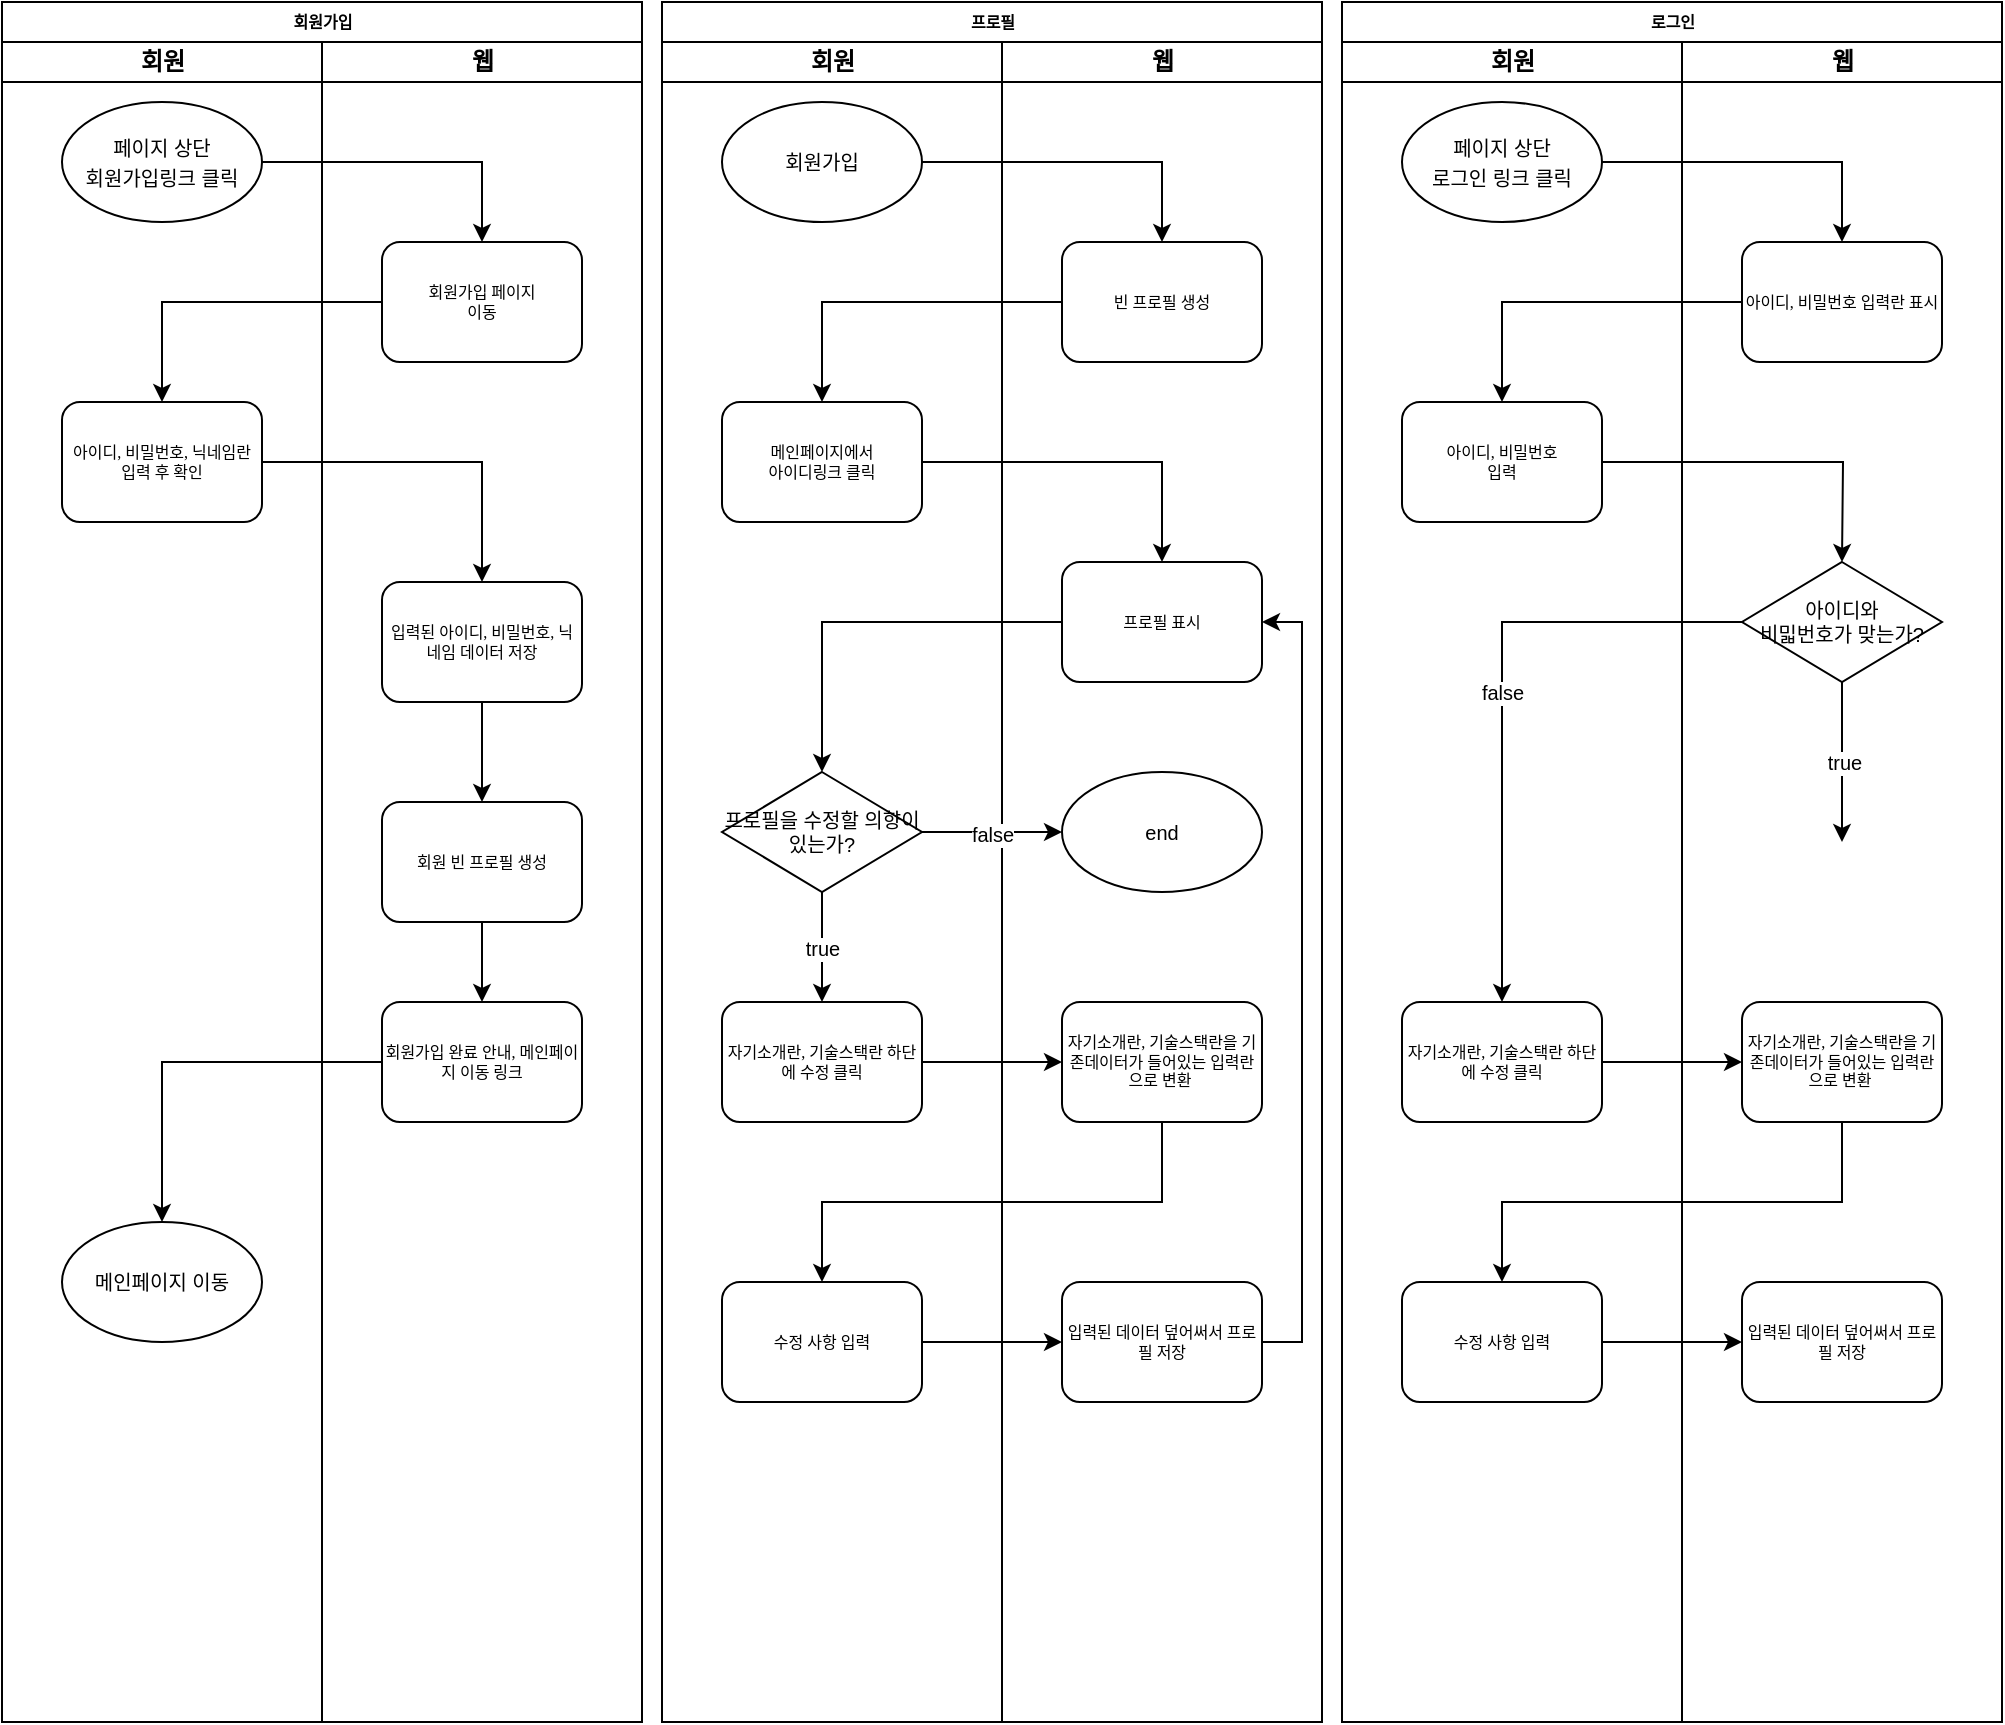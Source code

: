 <mxfile version="17.2.4" type="github">
  <diagram name="Page-1" id="74e2e168-ea6b-b213-b513-2b3c1d86103e">
    <mxGraphModel dx="1955" dy="934" grid="1" gridSize="10" guides="1" tooltips="1" connect="1" arrows="1" fold="1" page="1" pageScale="1" pageWidth="1100" pageHeight="850" background="none" math="0" shadow="0">
      <root>
        <mxCell id="0" />
        <mxCell id="1" parent="0" />
        <mxCell id="77e6c97f196da883-1" value="회원가입" style="swimlane;html=1;childLayout=stackLayout;startSize=20;rounded=0;shadow=0;labelBackgroundColor=none;strokeWidth=1;fontFamily=Verdana;fontSize=8;align=center;" parent="1" vertex="1">
          <mxGeometry x="70" y="40" width="320" height="860" as="geometry" />
        </mxCell>
        <mxCell id="77e6c97f196da883-2" value="회원" style="swimlane;html=1;startSize=20;" parent="77e6c97f196da883-1" vertex="1">
          <mxGeometry y="20" width="160" height="840" as="geometry" />
        </mxCell>
        <mxCell id="pz1s1jrqG1b7pEJfz0OD-1" value="&lt;font style=&quot;font-size: 10px&quot;&gt;페이지 상단&lt;br&gt;회원가입링크 클릭&lt;/font&gt;" style="ellipse;whiteSpace=wrap;html=1;" vertex="1" parent="77e6c97f196da883-2">
          <mxGeometry x="30" y="30" width="100" height="60" as="geometry" />
        </mxCell>
        <mxCell id="pz1s1jrqG1b7pEJfz0OD-4" value="아이디, 비밀번호, 닉네임란 입력 후 확인" style="rounded=1;whiteSpace=wrap;html=1;shadow=0;labelBackgroundColor=none;strokeWidth=1;fontFamily=Verdana;fontSize=8;align=center;" vertex="1" parent="77e6c97f196da883-2">
          <mxGeometry x="30" y="180" width="100" height="60" as="geometry" />
        </mxCell>
        <mxCell id="pz1s1jrqG1b7pEJfz0OD-8" value="메인페이지 이동" style="ellipse;whiteSpace=wrap;html=1;fontSize=10;" vertex="1" parent="77e6c97f196da883-2">
          <mxGeometry x="30" y="590" width="100" height="60" as="geometry" />
        </mxCell>
        <mxCell id="77e6c97f196da883-3" value="웹" style="swimlane;html=1;startSize=20;" parent="77e6c97f196da883-1" vertex="1">
          <mxGeometry x="160" y="20" width="160" height="840" as="geometry" />
        </mxCell>
        <mxCell id="77e6c97f196da883-10" value="회원가입 페이지&lt;br&gt;이동" style="rounded=1;whiteSpace=wrap;html=1;shadow=0;labelBackgroundColor=none;strokeWidth=1;fontFamily=Verdana;fontSize=8;align=center;" parent="77e6c97f196da883-3" vertex="1">
          <mxGeometry x="30" y="100" width="100" height="60" as="geometry" />
        </mxCell>
        <mxCell id="pz1s1jrqG1b7pEJfz0OD-126" style="edgeStyle=orthogonalEdgeStyle;rounded=0;orthogonalLoop=1;jettySize=auto;html=1;exitX=0.5;exitY=1;exitDx=0;exitDy=0;entryX=0.5;entryY=0;entryDx=0;entryDy=0;fontSize=10;" edge="1" parent="77e6c97f196da883-3" source="pz1s1jrqG1b7pEJfz0OD-5" target="pz1s1jrqG1b7pEJfz0OD-13">
          <mxGeometry relative="1" as="geometry" />
        </mxCell>
        <mxCell id="pz1s1jrqG1b7pEJfz0OD-5" value="입력된 아이디, 비밀번호, 닉네임 데이터 저장" style="rounded=1;whiteSpace=wrap;html=1;shadow=0;labelBackgroundColor=none;strokeWidth=1;fontFamily=Verdana;fontSize=8;align=center;" vertex="1" parent="77e6c97f196da883-3">
          <mxGeometry x="30" y="270" width="100" height="60" as="geometry" />
        </mxCell>
        <mxCell id="pz1s1jrqG1b7pEJfz0OD-6" value="회원가입 완료 안내, 메인페이지 이동 링크" style="rounded=1;whiteSpace=wrap;html=1;shadow=0;labelBackgroundColor=none;strokeWidth=1;fontFamily=Verdana;fontSize=8;align=center;" vertex="1" parent="77e6c97f196da883-3">
          <mxGeometry x="30" y="480" width="100" height="60" as="geometry" />
        </mxCell>
        <mxCell id="pz1s1jrqG1b7pEJfz0OD-127" style="edgeStyle=orthogonalEdgeStyle;rounded=0;orthogonalLoop=1;jettySize=auto;html=1;exitX=0.5;exitY=1;exitDx=0;exitDy=0;entryX=0.5;entryY=0;entryDx=0;entryDy=0;fontSize=10;" edge="1" parent="77e6c97f196da883-3" source="pz1s1jrqG1b7pEJfz0OD-13" target="pz1s1jrqG1b7pEJfz0OD-6">
          <mxGeometry relative="1" as="geometry" />
        </mxCell>
        <mxCell id="pz1s1jrqG1b7pEJfz0OD-13" value="회원 빈 프로필 생성" style="rounded=1;whiteSpace=wrap;html=1;shadow=0;labelBackgroundColor=none;strokeWidth=1;fontFamily=Verdana;fontSize=8;align=center;" vertex="1" parent="77e6c97f196da883-3">
          <mxGeometry x="30" y="380" width="100" height="60" as="geometry" />
        </mxCell>
        <mxCell id="pz1s1jrqG1b7pEJfz0OD-123" style="edgeStyle=orthogonalEdgeStyle;rounded=0;orthogonalLoop=1;jettySize=auto;html=1;exitX=1;exitY=0.5;exitDx=0;exitDy=0;entryX=0.5;entryY=0;entryDx=0;entryDy=0;fontSize=10;" edge="1" parent="77e6c97f196da883-1" source="pz1s1jrqG1b7pEJfz0OD-1" target="77e6c97f196da883-10">
          <mxGeometry relative="1" as="geometry" />
        </mxCell>
        <mxCell id="pz1s1jrqG1b7pEJfz0OD-124" style="edgeStyle=orthogonalEdgeStyle;rounded=0;orthogonalLoop=1;jettySize=auto;html=1;exitX=0;exitY=0.5;exitDx=0;exitDy=0;entryX=0.5;entryY=0;entryDx=0;entryDy=0;fontSize=10;" edge="1" parent="77e6c97f196da883-1" source="77e6c97f196da883-10" target="pz1s1jrqG1b7pEJfz0OD-4">
          <mxGeometry relative="1" as="geometry" />
        </mxCell>
        <mxCell id="pz1s1jrqG1b7pEJfz0OD-125" style="edgeStyle=orthogonalEdgeStyle;rounded=0;orthogonalLoop=1;jettySize=auto;html=1;exitX=1;exitY=0.5;exitDx=0;exitDy=0;entryX=0.5;entryY=0;entryDx=0;entryDy=0;fontSize=10;" edge="1" parent="77e6c97f196da883-1" source="pz1s1jrqG1b7pEJfz0OD-4" target="pz1s1jrqG1b7pEJfz0OD-5">
          <mxGeometry relative="1" as="geometry" />
        </mxCell>
        <mxCell id="pz1s1jrqG1b7pEJfz0OD-128" style="edgeStyle=orthogonalEdgeStyle;rounded=0;orthogonalLoop=1;jettySize=auto;html=1;exitX=0;exitY=0.5;exitDx=0;exitDy=0;entryX=0.5;entryY=0;entryDx=0;entryDy=0;fontSize=10;" edge="1" parent="77e6c97f196da883-1" source="pz1s1jrqG1b7pEJfz0OD-6" target="pz1s1jrqG1b7pEJfz0OD-8">
          <mxGeometry relative="1" as="geometry" />
        </mxCell>
        <mxCell id="pz1s1jrqG1b7pEJfz0OD-14" value="프로필" style="swimlane;html=1;childLayout=stackLayout;startSize=20;rounded=0;shadow=0;labelBackgroundColor=none;strokeWidth=1;fontFamily=Verdana;fontSize=8;align=center;" vertex="1" parent="1">
          <mxGeometry x="400" y="40" width="330" height="860" as="geometry" />
        </mxCell>
        <mxCell id="pz1s1jrqG1b7pEJfz0OD-15" value="회원" style="swimlane;html=1;startSize=20;" vertex="1" parent="pz1s1jrqG1b7pEJfz0OD-14">
          <mxGeometry y="20" width="170" height="840" as="geometry" />
        </mxCell>
        <mxCell id="pz1s1jrqG1b7pEJfz0OD-16" value="&lt;span style=&quot;font-size: 10px&quot;&gt;회원가입&lt;/span&gt;" style="ellipse;whiteSpace=wrap;html=1;" vertex="1" parent="pz1s1jrqG1b7pEJfz0OD-15">
          <mxGeometry x="30" y="30" width="100" height="60" as="geometry" />
        </mxCell>
        <mxCell id="pz1s1jrqG1b7pEJfz0OD-21" value="메인페이지에서&lt;br&gt;아이디링크 클릭" style="rounded=1;whiteSpace=wrap;html=1;shadow=0;labelBackgroundColor=none;strokeWidth=1;fontFamily=Verdana;fontSize=8;align=center;" vertex="1" parent="pz1s1jrqG1b7pEJfz0OD-15">
          <mxGeometry x="30" y="180" width="100" height="60" as="geometry" />
        </mxCell>
        <mxCell id="pz1s1jrqG1b7pEJfz0OD-22" value="자기소개란, 기술스택란 하단에 수정 클릭" style="rounded=1;whiteSpace=wrap;html=1;shadow=0;labelBackgroundColor=none;strokeWidth=1;fontFamily=Verdana;fontSize=8;align=center;" vertex="1" parent="pz1s1jrqG1b7pEJfz0OD-15">
          <mxGeometry x="30" y="480" width="100" height="60" as="geometry" />
        </mxCell>
        <mxCell id="pz1s1jrqG1b7pEJfz0OD-29" value="수정 사항 입력" style="rounded=1;whiteSpace=wrap;html=1;shadow=0;labelBackgroundColor=none;strokeWidth=1;fontFamily=Verdana;fontSize=8;align=center;" vertex="1" parent="pz1s1jrqG1b7pEJfz0OD-15">
          <mxGeometry x="30" y="620" width="100" height="60" as="geometry" />
        </mxCell>
        <mxCell id="pz1s1jrqG1b7pEJfz0OD-116" value="true" style="edgeStyle=orthogonalEdgeStyle;rounded=0;orthogonalLoop=1;jettySize=auto;html=1;exitX=0.5;exitY=1;exitDx=0;exitDy=0;entryX=0.5;entryY=0;entryDx=0;entryDy=0;fontSize=10;" edge="1" parent="pz1s1jrqG1b7pEJfz0OD-15" source="pz1s1jrqG1b7pEJfz0OD-110" target="pz1s1jrqG1b7pEJfz0OD-22">
          <mxGeometry relative="1" as="geometry" />
        </mxCell>
        <mxCell id="pz1s1jrqG1b7pEJfz0OD-110" value="프로필을 수정할 의향이 있는가?" style="rhombus;whiteSpace=wrap;html=1;fontSize=10;" vertex="1" parent="pz1s1jrqG1b7pEJfz0OD-15">
          <mxGeometry x="30" y="365" width="100" height="60" as="geometry" />
        </mxCell>
        <mxCell id="pz1s1jrqG1b7pEJfz0OD-19" value="웹" style="swimlane;html=1;startSize=20;" vertex="1" parent="pz1s1jrqG1b7pEJfz0OD-14">
          <mxGeometry x="170" y="20" width="160" height="840" as="geometry">
            <mxRectangle x="160" y="20" width="30" height="730" as="alternateBounds" />
          </mxGeometry>
        </mxCell>
        <mxCell id="pz1s1jrqG1b7pEJfz0OD-20" value="빈 프로필 생성" style="rounded=1;whiteSpace=wrap;html=1;shadow=0;labelBackgroundColor=none;strokeWidth=1;fontFamily=Verdana;fontSize=8;align=center;" vertex="1" parent="pz1s1jrqG1b7pEJfz0OD-19">
          <mxGeometry x="30" y="100" width="100" height="60" as="geometry" />
        </mxCell>
        <mxCell id="pz1s1jrqG1b7pEJfz0OD-23" value="프로필 표시" style="rounded=1;whiteSpace=wrap;html=1;shadow=0;labelBackgroundColor=none;strokeWidth=1;fontFamily=Verdana;fontSize=8;align=center;" vertex="1" parent="pz1s1jrqG1b7pEJfz0OD-19">
          <mxGeometry x="30" y="260" width="100" height="60" as="geometry" />
        </mxCell>
        <mxCell id="pz1s1jrqG1b7pEJfz0OD-28" value="자기소개란, 기술스택란을 기존데이터가 들어있는 입력란으로 변환&amp;nbsp;" style="rounded=1;whiteSpace=wrap;html=1;shadow=0;labelBackgroundColor=none;strokeWidth=1;fontFamily=Verdana;fontSize=8;align=center;" vertex="1" parent="pz1s1jrqG1b7pEJfz0OD-19">
          <mxGeometry x="30" y="480" width="100" height="60" as="geometry" />
        </mxCell>
        <mxCell id="pz1s1jrqG1b7pEJfz0OD-121" style="edgeStyle=orthogonalEdgeStyle;rounded=0;orthogonalLoop=1;jettySize=auto;html=1;exitX=1;exitY=0.5;exitDx=0;exitDy=0;entryX=1;entryY=0.5;entryDx=0;entryDy=0;fontSize=10;" edge="1" parent="pz1s1jrqG1b7pEJfz0OD-19" source="pz1s1jrqG1b7pEJfz0OD-31" target="pz1s1jrqG1b7pEJfz0OD-23">
          <mxGeometry relative="1" as="geometry" />
        </mxCell>
        <mxCell id="pz1s1jrqG1b7pEJfz0OD-31" value="입력된 데이터 덮어써서 프로필 저장" style="rounded=1;whiteSpace=wrap;html=1;shadow=0;labelBackgroundColor=none;strokeWidth=1;fontFamily=Verdana;fontSize=8;align=center;" vertex="1" parent="pz1s1jrqG1b7pEJfz0OD-19">
          <mxGeometry x="30" y="620" width="100" height="60" as="geometry" />
        </mxCell>
        <mxCell id="pz1s1jrqG1b7pEJfz0OD-151" value="end" style="ellipse;whiteSpace=wrap;html=1;fontSize=10;" vertex="1" parent="pz1s1jrqG1b7pEJfz0OD-19">
          <mxGeometry x="30" y="365" width="100" height="60" as="geometry" />
        </mxCell>
        <mxCell id="pz1s1jrqG1b7pEJfz0OD-112" style="edgeStyle=orthogonalEdgeStyle;rounded=0;orthogonalLoop=1;jettySize=auto;html=1;exitX=1;exitY=0.5;exitDx=0;exitDy=0;entryX=0.5;entryY=0;entryDx=0;entryDy=0;fontSize=10;" edge="1" parent="pz1s1jrqG1b7pEJfz0OD-14" source="pz1s1jrqG1b7pEJfz0OD-16" target="pz1s1jrqG1b7pEJfz0OD-20">
          <mxGeometry relative="1" as="geometry" />
        </mxCell>
        <mxCell id="pz1s1jrqG1b7pEJfz0OD-113" style="edgeStyle=orthogonalEdgeStyle;rounded=0;orthogonalLoop=1;jettySize=auto;html=1;exitX=0;exitY=0.5;exitDx=0;exitDy=0;entryX=0.5;entryY=0;entryDx=0;entryDy=0;fontSize=10;" edge="1" parent="pz1s1jrqG1b7pEJfz0OD-14" source="pz1s1jrqG1b7pEJfz0OD-20" target="pz1s1jrqG1b7pEJfz0OD-21">
          <mxGeometry relative="1" as="geometry" />
        </mxCell>
        <mxCell id="pz1s1jrqG1b7pEJfz0OD-114" style="edgeStyle=orthogonalEdgeStyle;rounded=0;orthogonalLoop=1;jettySize=auto;html=1;exitX=1;exitY=0.5;exitDx=0;exitDy=0;entryX=0.5;entryY=0;entryDx=0;entryDy=0;fontSize=10;" edge="1" parent="pz1s1jrqG1b7pEJfz0OD-14" source="pz1s1jrqG1b7pEJfz0OD-21" target="pz1s1jrqG1b7pEJfz0OD-23">
          <mxGeometry relative="1" as="geometry" />
        </mxCell>
        <mxCell id="pz1s1jrqG1b7pEJfz0OD-115" style="edgeStyle=orthogonalEdgeStyle;rounded=0;orthogonalLoop=1;jettySize=auto;html=1;exitX=0;exitY=0.5;exitDx=0;exitDy=0;entryX=0.5;entryY=0;entryDx=0;entryDy=0;fontSize=10;" edge="1" parent="pz1s1jrqG1b7pEJfz0OD-14" source="pz1s1jrqG1b7pEJfz0OD-23" target="pz1s1jrqG1b7pEJfz0OD-110">
          <mxGeometry relative="1" as="geometry" />
        </mxCell>
        <mxCell id="pz1s1jrqG1b7pEJfz0OD-117" style="edgeStyle=orthogonalEdgeStyle;rounded=0;orthogonalLoop=1;jettySize=auto;html=1;exitX=1;exitY=0.5;exitDx=0;exitDy=0;entryX=0;entryY=0.5;entryDx=0;entryDy=0;fontSize=10;" edge="1" parent="pz1s1jrqG1b7pEJfz0OD-14" source="pz1s1jrqG1b7pEJfz0OD-22" target="pz1s1jrqG1b7pEJfz0OD-28">
          <mxGeometry relative="1" as="geometry" />
        </mxCell>
        <mxCell id="pz1s1jrqG1b7pEJfz0OD-118" style="edgeStyle=orthogonalEdgeStyle;rounded=0;orthogonalLoop=1;jettySize=auto;html=1;exitX=0.5;exitY=1;exitDx=0;exitDy=0;entryX=0.5;entryY=0;entryDx=0;entryDy=0;fontSize=10;" edge="1" parent="pz1s1jrqG1b7pEJfz0OD-14" source="pz1s1jrqG1b7pEJfz0OD-28" target="pz1s1jrqG1b7pEJfz0OD-29">
          <mxGeometry relative="1" as="geometry" />
        </mxCell>
        <mxCell id="pz1s1jrqG1b7pEJfz0OD-119" style="edgeStyle=orthogonalEdgeStyle;rounded=0;orthogonalLoop=1;jettySize=auto;html=1;exitX=1;exitY=0.5;exitDx=0;exitDy=0;entryX=0;entryY=0.5;entryDx=0;entryDy=0;fontSize=10;" edge="1" parent="pz1s1jrqG1b7pEJfz0OD-14" source="pz1s1jrqG1b7pEJfz0OD-29" target="pz1s1jrqG1b7pEJfz0OD-31">
          <mxGeometry relative="1" as="geometry" />
        </mxCell>
        <mxCell id="pz1s1jrqG1b7pEJfz0OD-122" value="false" style="edgeStyle=orthogonalEdgeStyle;rounded=0;orthogonalLoop=1;jettySize=auto;html=1;exitX=1;exitY=0.5;exitDx=0;exitDy=0;fontSize=10;" edge="1" parent="pz1s1jrqG1b7pEJfz0OD-14" source="pz1s1jrqG1b7pEJfz0OD-110">
          <mxGeometry relative="1" as="geometry">
            <mxPoint x="200" y="415" as="targetPoint" />
          </mxGeometry>
        </mxCell>
        <mxCell id="pz1s1jrqG1b7pEJfz0OD-129" value="로그인" style="swimlane;html=1;childLayout=stackLayout;startSize=20;rounded=0;shadow=0;labelBackgroundColor=none;strokeWidth=1;fontFamily=Verdana;fontSize=8;align=center;" vertex="1" parent="1">
          <mxGeometry x="740" y="40" width="330" height="860" as="geometry" />
        </mxCell>
        <mxCell id="pz1s1jrqG1b7pEJfz0OD-130" value="회원" style="swimlane;html=1;startSize=20;" vertex="1" parent="pz1s1jrqG1b7pEJfz0OD-129">
          <mxGeometry y="20" width="170" height="840" as="geometry" />
        </mxCell>
        <mxCell id="pz1s1jrqG1b7pEJfz0OD-131" value="&lt;span style=&quot;font-size: 10px&quot;&gt;페이지 상단&lt;br&gt;로그인 링크 클릭&lt;/span&gt;" style="ellipse;whiteSpace=wrap;html=1;" vertex="1" parent="pz1s1jrqG1b7pEJfz0OD-130">
          <mxGeometry x="30" y="30" width="100" height="60" as="geometry" />
        </mxCell>
        <mxCell id="pz1s1jrqG1b7pEJfz0OD-132" value="아이디, 비밀번호&lt;br&gt;입력" style="rounded=1;whiteSpace=wrap;html=1;shadow=0;labelBackgroundColor=none;strokeWidth=1;fontFamily=Verdana;fontSize=8;align=center;" vertex="1" parent="pz1s1jrqG1b7pEJfz0OD-130">
          <mxGeometry x="30" y="180" width="100" height="60" as="geometry" />
        </mxCell>
        <mxCell id="pz1s1jrqG1b7pEJfz0OD-133" value="자기소개란, 기술스택란 하단에 수정 클릭" style="rounded=1;whiteSpace=wrap;html=1;shadow=0;labelBackgroundColor=none;strokeWidth=1;fontFamily=Verdana;fontSize=8;align=center;" vertex="1" parent="pz1s1jrqG1b7pEJfz0OD-130">
          <mxGeometry x="30" y="480" width="100" height="60" as="geometry" />
        </mxCell>
        <mxCell id="pz1s1jrqG1b7pEJfz0OD-134" value="수정 사항 입력" style="rounded=1;whiteSpace=wrap;html=1;shadow=0;labelBackgroundColor=none;strokeWidth=1;fontFamily=Verdana;fontSize=8;align=center;" vertex="1" parent="pz1s1jrqG1b7pEJfz0OD-130">
          <mxGeometry x="30" y="620" width="100" height="60" as="geometry" />
        </mxCell>
        <mxCell id="pz1s1jrqG1b7pEJfz0OD-137" value="웹" style="swimlane;html=1;startSize=20;" vertex="1" parent="pz1s1jrqG1b7pEJfz0OD-129">
          <mxGeometry x="170" y="20" width="160" height="840" as="geometry">
            <mxRectangle x="160" y="20" width="30" height="730" as="alternateBounds" />
          </mxGeometry>
        </mxCell>
        <mxCell id="pz1s1jrqG1b7pEJfz0OD-138" value="아이디, 비밀번호 입력란 표시" style="rounded=1;whiteSpace=wrap;html=1;shadow=0;labelBackgroundColor=none;strokeWidth=1;fontFamily=Verdana;fontSize=8;align=center;" vertex="1" parent="pz1s1jrqG1b7pEJfz0OD-137">
          <mxGeometry x="30" y="100" width="100" height="60" as="geometry" />
        </mxCell>
        <mxCell id="pz1s1jrqG1b7pEJfz0OD-140" value="자기소개란, 기술스택란을 기존데이터가 들어있는 입력란으로 변환&amp;nbsp;" style="rounded=1;whiteSpace=wrap;html=1;shadow=0;labelBackgroundColor=none;strokeWidth=1;fontFamily=Verdana;fontSize=8;align=center;" vertex="1" parent="pz1s1jrqG1b7pEJfz0OD-137">
          <mxGeometry x="30" y="480" width="100" height="60" as="geometry" />
        </mxCell>
        <mxCell id="pz1s1jrqG1b7pEJfz0OD-142" value="입력된 데이터 덮어써서 프로필 저장" style="rounded=1;whiteSpace=wrap;html=1;shadow=0;labelBackgroundColor=none;strokeWidth=1;fontFamily=Verdana;fontSize=8;align=center;" vertex="1" parent="pz1s1jrqG1b7pEJfz0OD-137">
          <mxGeometry x="30" y="620" width="100" height="60" as="geometry" />
        </mxCell>
        <mxCell id="pz1s1jrqG1b7pEJfz0OD-136" value="아이디와&lt;br&gt;비밃번호가 맞는가?" style="rhombus;whiteSpace=wrap;html=1;fontSize=10;" vertex="1" parent="pz1s1jrqG1b7pEJfz0OD-137">
          <mxGeometry x="30" y="260" width="100" height="60" as="geometry" />
        </mxCell>
        <mxCell id="pz1s1jrqG1b7pEJfz0OD-143" style="edgeStyle=orthogonalEdgeStyle;rounded=0;orthogonalLoop=1;jettySize=auto;html=1;exitX=1;exitY=0.5;exitDx=0;exitDy=0;entryX=0.5;entryY=0;entryDx=0;entryDy=0;fontSize=10;" edge="1" parent="pz1s1jrqG1b7pEJfz0OD-129" source="pz1s1jrqG1b7pEJfz0OD-131" target="pz1s1jrqG1b7pEJfz0OD-138">
          <mxGeometry relative="1" as="geometry" />
        </mxCell>
        <mxCell id="pz1s1jrqG1b7pEJfz0OD-144" style="edgeStyle=orthogonalEdgeStyle;rounded=0;orthogonalLoop=1;jettySize=auto;html=1;exitX=0;exitY=0.5;exitDx=0;exitDy=0;entryX=0.5;entryY=0;entryDx=0;entryDy=0;fontSize=10;" edge="1" parent="pz1s1jrqG1b7pEJfz0OD-129" source="pz1s1jrqG1b7pEJfz0OD-138" target="pz1s1jrqG1b7pEJfz0OD-132">
          <mxGeometry relative="1" as="geometry" />
        </mxCell>
        <mxCell id="pz1s1jrqG1b7pEJfz0OD-145" style="edgeStyle=orthogonalEdgeStyle;rounded=0;orthogonalLoop=1;jettySize=auto;html=1;exitX=1;exitY=0.5;exitDx=0;exitDy=0;entryX=0.5;entryY=0;entryDx=0;entryDy=0;fontSize=10;" edge="1" parent="pz1s1jrqG1b7pEJfz0OD-129" source="pz1s1jrqG1b7pEJfz0OD-132">
          <mxGeometry relative="1" as="geometry">
            <mxPoint x="250" y="280" as="targetPoint" />
          </mxGeometry>
        </mxCell>
        <mxCell id="pz1s1jrqG1b7pEJfz0OD-147" style="edgeStyle=orthogonalEdgeStyle;rounded=0;orthogonalLoop=1;jettySize=auto;html=1;exitX=1;exitY=0.5;exitDx=0;exitDy=0;entryX=0;entryY=0.5;entryDx=0;entryDy=0;fontSize=10;" edge="1" parent="pz1s1jrqG1b7pEJfz0OD-129" source="pz1s1jrqG1b7pEJfz0OD-133" target="pz1s1jrqG1b7pEJfz0OD-140">
          <mxGeometry relative="1" as="geometry" />
        </mxCell>
        <mxCell id="pz1s1jrqG1b7pEJfz0OD-148" style="edgeStyle=orthogonalEdgeStyle;rounded=0;orthogonalLoop=1;jettySize=auto;html=1;exitX=0.5;exitY=1;exitDx=0;exitDy=0;entryX=0.5;entryY=0;entryDx=0;entryDy=0;fontSize=10;" edge="1" parent="pz1s1jrqG1b7pEJfz0OD-129" source="pz1s1jrqG1b7pEJfz0OD-140" target="pz1s1jrqG1b7pEJfz0OD-134">
          <mxGeometry relative="1" as="geometry" />
        </mxCell>
        <mxCell id="pz1s1jrqG1b7pEJfz0OD-149" style="edgeStyle=orthogonalEdgeStyle;rounded=0;orthogonalLoop=1;jettySize=auto;html=1;exitX=1;exitY=0.5;exitDx=0;exitDy=0;entryX=0;entryY=0.5;entryDx=0;entryDy=0;fontSize=10;" edge="1" parent="pz1s1jrqG1b7pEJfz0OD-129" source="pz1s1jrqG1b7pEJfz0OD-134" target="pz1s1jrqG1b7pEJfz0OD-142">
          <mxGeometry relative="1" as="geometry" />
        </mxCell>
        <mxCell id="pz1s1jrqG1b7pEJfz0OD-135" value="true" style="edgeStyle=orthogonalEdgeStyle;rounded=0;orthogonalLoop=1;jettySize=auto;html=1;exitX=0.5;exitY=1;exitDx=0;exitDy=0;fontSize=10;" edge="1" parent="pz1s1jrqG1b7pEJfz0OD-129" source="pz1s1jrqG1b7pEJfz0OD-136">
          <mxGeometry relative="1" as="geometry">
            <mxPoint x="250" y="420" as="targetPoint" />
          </mxGeometry>
        </mxCell>
        <mxCell id="pz1s1jrqG1b7pEJfz0OD-141" value="false" style="edgeStyle=orthogonalEdgeStyle;rounded=0;orthogonalLoop=1;jettySize=auto;html=1;exitX=0;exitY=0.5;exitDx=0;exitDy=0;entryX=0.5;entryY=0;entryDx=0;entryDy=0;fontSize=10;" edge="1" parent="pz1s1jrqG1b7pEJfz0OD-129" source="pz1s1jrqG1b7pEJfz0OD-136" target="pz1s1jrqG1b7pEJfz0OD-133">
          <mxGeometry relative="1" as="geometry">
            <mxPoint x="300" y="310" as="targetPoint" />
          </mxGeometry>
        </mxCell>
      </root>
    </mxGraphModel>
  </diagram>
</mxfile>
